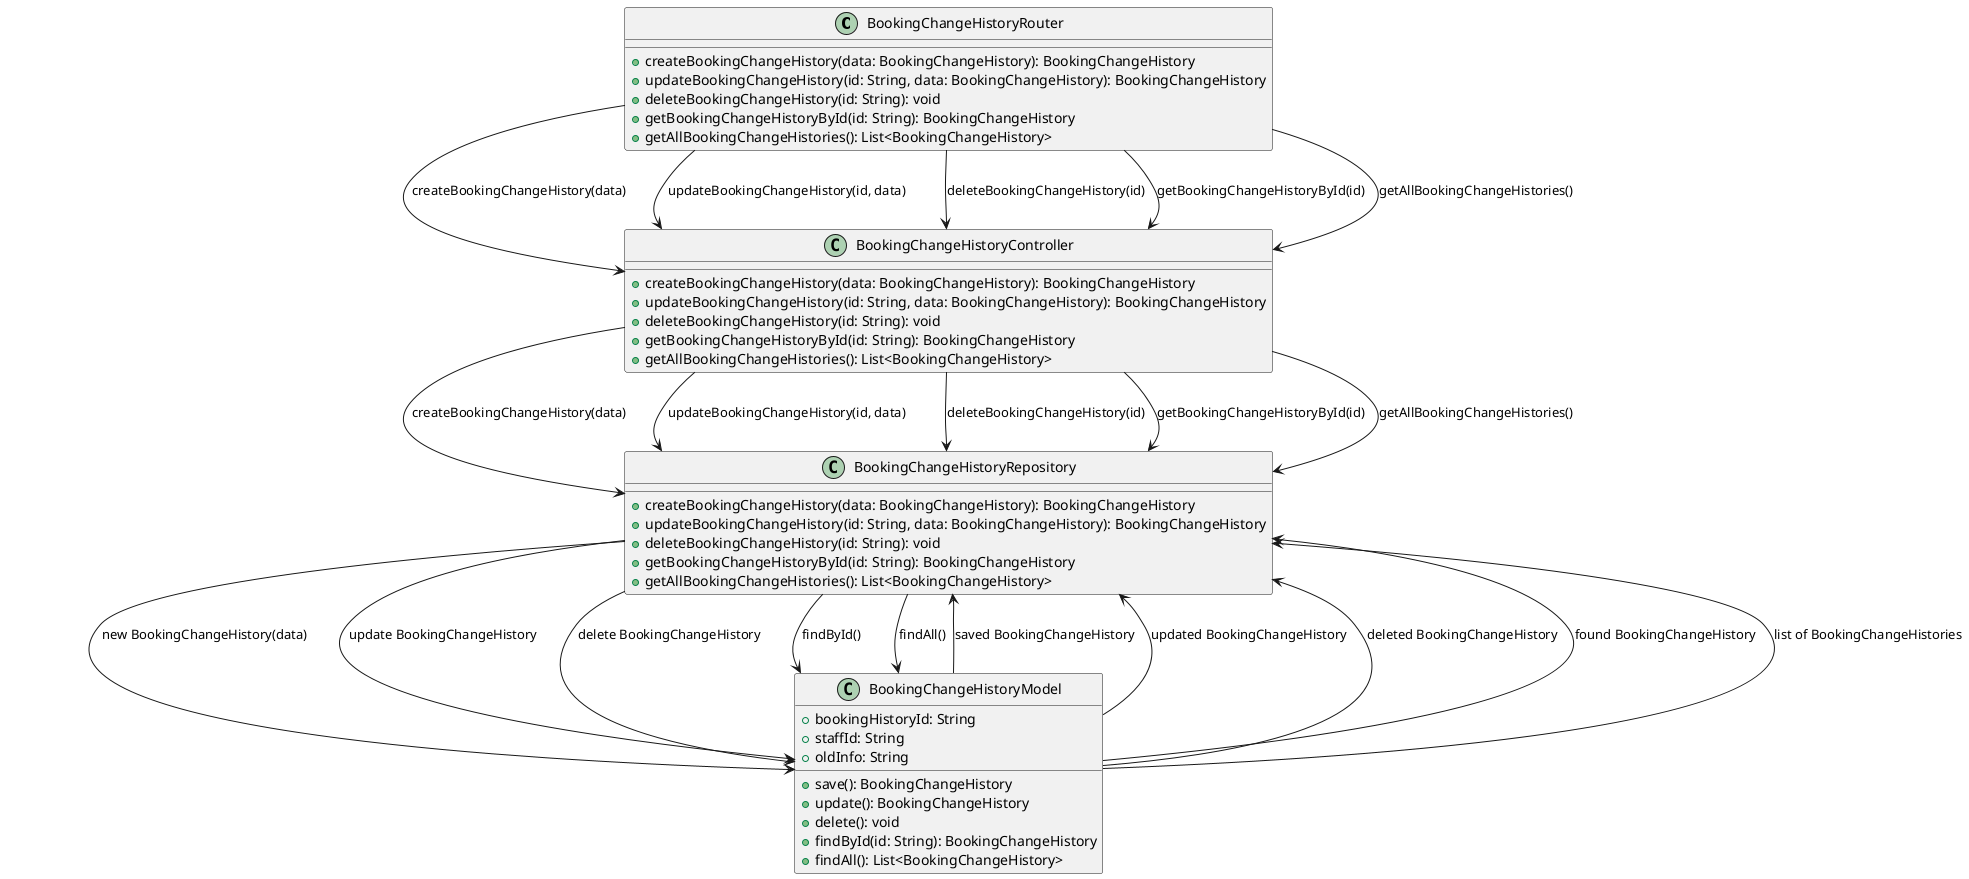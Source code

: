 @startuml
class BookingChangeHistoryRouter {
    +createBookingChangeHistory(data: BookingChangeHistory): BookingChangeHistory
    +updateBookingChangeHistory(id: String, data: BookingChangeHistory): BookingChangeHistory
    +deleteBookingChangeHistory(id: String): void
    +getBookingChangeHistoryById(id: String): BookingChangeHistory
    +getAllBookingChangeHistories(): List<BookingChangeHistory>
}

class BookingChangeHistoryController {
    +createBookingChangeHistory(data: BookingChangeHistory): BookingChangeHistory
    +updateBookingChangeHistory(id: String, data: BookingChangeHistory): BookingChangeHistory
    +deleteBookingChangeHistory(id: String): void
    +getBookingChangeHistoryById(id: String): BookingChangeHistory
    +getAllBookingChangeHistories(): List<BookingChangeHistory>
}

class BookingChangeHistoryRepository {
    +createBookingChangeHistory(data: BookingChangeHistory): BookingChangeHistory
    +updateBookingChangeHistory(id: String, data: BookingChangeHistory): BookingChangeHistory
    +deleteBookingChangeHistory(id: String): void
    +getBookingChangeHistoryById(id: String): BookingChangeHistory
    +getAllBookingChangeHistories(): List<BookingChangeHistory>
}

class BookingChangeHistoryModel {
    +bookingHistoryId: String
    +staffId: String
    +oldInfo: String
    +save(): BookingChangeHistory
    +update(): BookingChangeHistory
    +delete(): void
    +findById(id: String): BookingChangeHistory
    +findAll(): List<BookingChangeHistory>
}

BookingChangeHistoryRouter --> BookingChangeHistoryController : createBookingChangeHistory(data)
BookingChangeHistoryController --> BookingChangeHistoryRepository : createBookingChangeHistory(data)
BookingChangeHistoryRepository --> BookingChangeHistoryModel : new BookingChangeHistory(data)
BookingChangeHistoryModel --> BookingChangeHistoryRepository : saved BookingChangeHistory

BookingChangeHistoryRouter --> BookingChangeHistoryController : updateBookingChangeHistory(id, data)
BookingChangeHistoryController --> BookingChangeHistoryRepository : updateBookingChangeHistory(id, data)
BookingChangeHistoryRepository --> BookingChangeHistoryModel : update BookingChangeHistory
BookingChangeHistoryModel --> BookingChangeHistoryRepository : updated BookingChangeHistory

BookingChangeHistoryRouter --> BookingChangeHistoryController : deleteBookingChangeHistory(id)
BookingChangeHistoryController --> BookingChangeHistoryRepository : deleteBookingChangeHistory(id)
BookingChangeHistoryRepository --> BookingChangeHistoryModel : delete BookingChangeHistory
BookingChangeHistoryModel --> BookingChangeHistoryRepository : deleted BookingChangeHistory

BookingChangeHistoryRouter --> BookingChangeHistoryController : getBookingChangeHistoryById(id)
BookingChangeHistoryController --> BookingChangeHistoryRepository : getBookingChangeHistoryById(id)
BookingChangeHistoryRepository --> BookingChangeHistoryModel : findById()
BookingChangeHistoryModel --> BookingChangeHistoryRepository : found BookingChangeHistory

BookingChangeHistoryRouter --> BookingChangeHistoryController : getAllBookingChangeHistories()
BookingChangeHistoryController --> BookingChangeHistoryRepository : getAllBookingChangeHistories()
BookingChangeHistoryRepository --> BookingChangeHistoryModel : findAll()
BookingChangeHistoryModel --> BookingChangeHistoryRepository : list of BookingChangeHistories
@enduml
